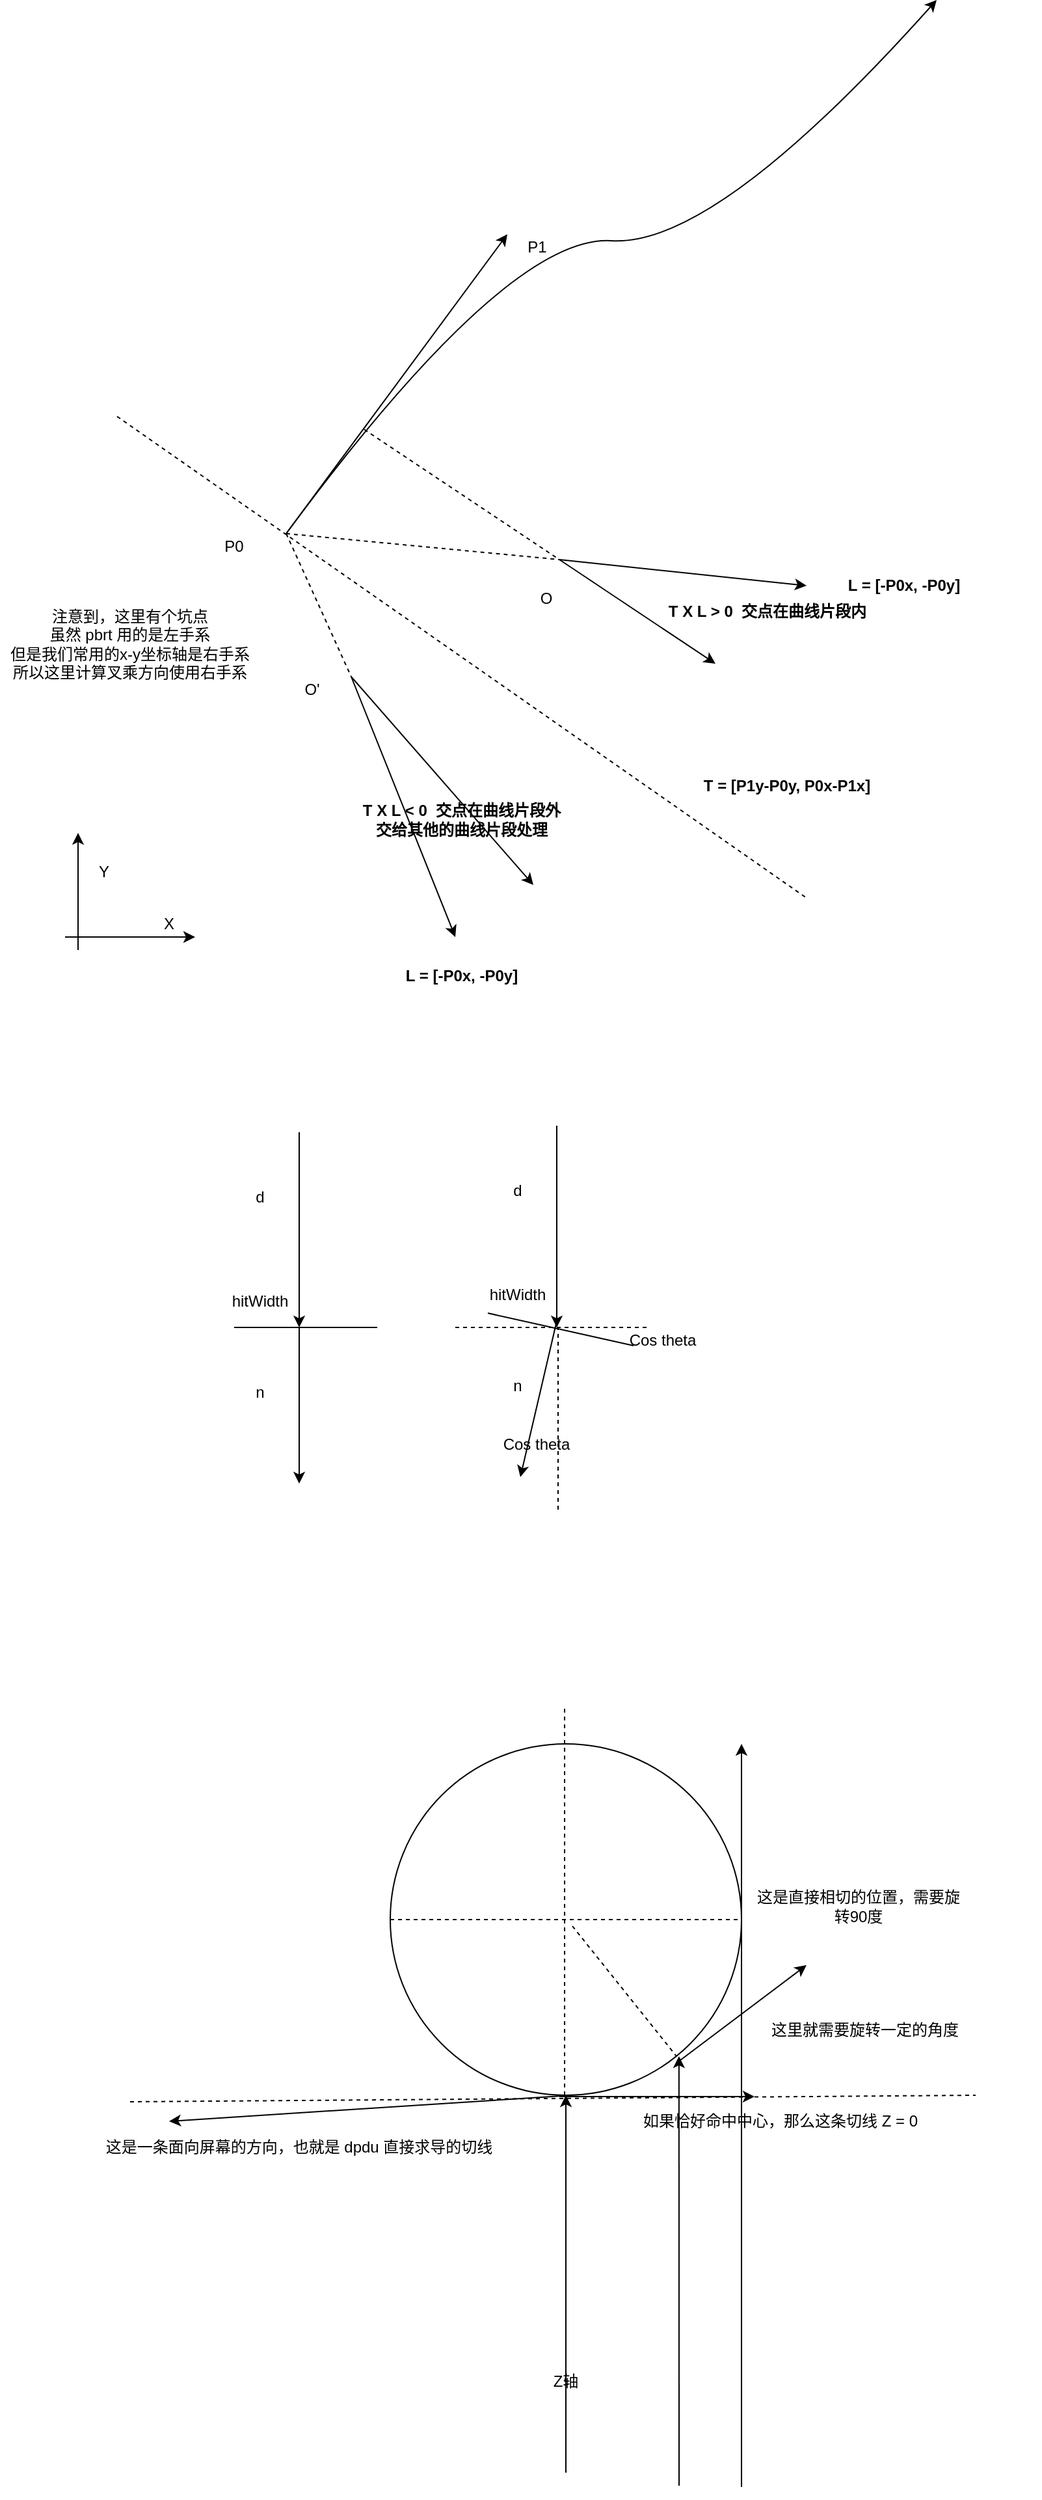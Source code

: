 <mxfile version="10.6.0" type="device"><diagram id="xXDP-_E4QPLNhZl9oS70" name="第 1 页"><mxGraphModel dx="1634" dy="2017" grid="1" gridSize="10" guides="1" tooltips="1" connect="1" arrows="1" fold="1" page="1" pageScale="1" pageWidth="827" pageHeight="1169" math="0" shadow="0"><root><mxCell id="0"/><mxCell id="1" parent="0"/><mxCell id="gbGqapFz0zjFQAkZ6DLk-1" value="" style="endArrow=classic;html=1;" edge="1" parent="1"><mxGeometry width="50" height="50" relative="1" as="geometry"><mxPoint x="240" y="390" as="sourcePoint"/><mxPoint x="410" y="160" as="targetPoint"/></mxGeometry></mxCell><mxCell id="gbGqapFz0zjFQAkZ6DLk-2" value="P0" style="text;html=1;strokeColor=none;fillColor=none;align=center;verticalAlign=middle;whiteSpace=wrap;rounded=0;" vertex="1" parent="1"><mxGeometry x="180" y="390" width="40" height="20" as="geometry"/></mxCell><mxCell id="gbGqapFz0zjFQAkZ6DLk-3" value="P1" style="text;html=1;strokeColor=none;fillColor=none;align=center;verticalAlign=middle;whiteSpace=wrap;rounded=0;" vertex="1" parent="1"><mxGeometry x="413" y="160" width="40" height="20" as="geometry"/></mxCell><mxCell id="gbGqapFz0zjFQAkZ6DLk-5" value="" style="endArrow=classic;html=1;" edge="1" parent="1"><mxGeometry width="50" height="50" relative="1" as="geometry"><mxPoint x="450" y="410" as="sourcePoint"/><mxPoint x="640" y="430" as="targetPoint"/></mxGeometry></mxCell><mxCell id="gbGqapFz0zjFQAkZ6DLk-6" value="O" style="text;html=1;strokeColor=none;fillColor=none;align=center;verticalAlign=middle;whiteSpace=wrap;rounded=0;" vertex="1" parent="1"><mxGeometry x="420" y="430" width="40" height="20" as="geometry"/></mxCell><mxCell id="gbGqapFz0zjFQAkZ6DLk-7" value="" style="endArrow=classic;html=1;" edge="1" parent="1"><mxGeometry width="50" height="50" relative="1" as="geometry"><mxPoint x="450" y="410" as="sourcePoint"/><mxPoint x="570" y="490" as="targetPoint"/></mxGeometry></mxCell><mxCell id="gbGqapFz0zjFQAkZ6DLk-8" value="" style="endArrow=none;dashed=1;html=1;" edge="1" parent="1"><mxGeometry width="50" height="50" relative="1" as="geometry"><mxPoint x="300" y="310" as="sourcePoint"/><mxPoint x="450" y="410" as="targetPoint"/></mxGeometry></mxCell><mxCell id="gbGqapFz0zjFQAkZ6DLk-9" value="" style="endArrow=none;dashed=1;html=1;" edge="1" parent="1"><mxGeometry width="50" height="50" relative="1" as="geometry"><mxPoint x="240" y="390" as="sourcePoint"/><mxPoint x="450" y="410" as="targetPoint"/></mxGeometry></mxCell><mxCell id="gbGqapFz0zjFQAkZ6DLk-10" value="O'" style="text;html=1;strokeColor=none;fillColor=none;align=center;verticalAlign=middle;whiteSpace=wrap;rounded=0;" vertex="1" parent="1"><mxGeometry x="240" y="500" width="40" height="20" as="geometry"/></mxCell><mxCell id="gbGqapFz0zjFQAkZ6DLk-11" value="" style="endArrow=classic;html=1;" edge="1" parent="1"><mxGeometry width="50" height="50" relative="1" as="geometry"><mxPoint x="290" y="500" as="sourcePoint"/><mxPoint x="370" y="700" as="targetPoint"/></mxGeometry></mxCell><mxCell id="gbGqapFz0zjFQAkZ6DLk-12" value="" style="endArrow=none;dashed=1;html=1;" edge="1" parent="1"><mxGeometry width="50" height="50" relative="1" as="geometry"><mxPoint x="240" y="390" as="sourcePoint"/><mxPoint x="290" y="500" as="targetPoint"/></mxGeometry></mxCell><mxCell id="gbGqapFz0zjFQAkZ6DLk-13" value="" style="endArrow=classic;html=1;" edge="1" parent="1"><mxGeometry width="50" height="50" relative="1" as="geometry"><mxPoint x="290" y="500" as="sourcePoint"/><mxPoint x="430" y="660" as="targetPoint"/></mxGeometry></mxCell><mxCell id="gbGqapFz0zjFQAkZ6DLk-15" value="" style="curved=1;endArrow=classic;html=1;" edge="1" parent="1"><mxGeometry width="50" height="50" relative="1" as="geometry"><mxPoint x="240" y="390" as="sourcePoint"/><mxPoint x="740" y="-20" as="targetPoint"/><Array as="points"><mxPoint x="410" y="160"/><mxPoint x="570" y="170"/></Array></mxGeometry></mxCell><mxCell id="gbGqapFz0zjFQAkZ6DLk-16" value="" style="endArrow=none;dashed=1;html=1;" edge="1" parent="1"><mxGeometry width="50" height="50" relative="1" as="geometry"><mxPoint x="110" y="300" as="sourcePoint"/><mxPoint x="640" y="670" as="targetPoint"/></mxGeometry></mxCell><mxCell id="gbGqapFz0zjFQAkZ6DLk-17" value="" style="endArrow=classic;html=1;" edge="1" parent="1"><mxGeometry width="50" height="50" relative="1" as="geometry"><mxPoint x="70" y="700" as="sourcePoint"/><mxPoint x="170" y="700" as="targetPoint"/></mxGeometry></mxCell><mxCell id="gbGqapFz0zjFQAkZ6DLk-18" value="" style="endArrow=classic;html=1;" edge="1" parent="1"><mxGeometry width="50" height="50" relative="1" as="geometry"><mxPoint x="80" y="710" as="sourcePoint"/><mxPoint x="80" y="620" as="targetPoint"/></mxGeometry></mxCell><mxCell id="gbGqapFz0zjFQAkZ6DLk-19" value="注意到，这里有个坑点&lt;br&gt;虽然 pbrt 用的是左手系&lt;br&gt;但是我们常用的x-y坐标轴是右手系&lt;br&gt;所以这里计算叉乘方向使用右手系&lt;br&gt;" style="text;html=1;strokeColor=none;fillColor=none;align=center;verticalAlign=middle;whiteSpace=wrap;rounded=0;" vertex="1" parent="1"><mxGeometry x="20" y="430" width="200" height="90" as="geometry"/></mxCell><mxCell id="gbGqapFz0zjFQAkZ6DLk-21" value="&lt;b&gt;T = [P1y-P0y, P0x-P1x]&lt;/b&gt;" style="text;html=1;strokeColor=none;fillColor=none;align=center;verticalAlign=middle;whiteSpace=wrap;rounded=0;" vertex="1" parent="1"><mxGeometry x="520" y="574" width="210" height="20" as="geometry"/></mxCell><mxCell id="gbGqapFz0zjFQAkZ6DLk-22" value="&lt;b&gt;L = [-P0x, -P0y]&lt;/b&gt;" style="text;html=1;strokeColor=none;fillColor=none;align=center;verticalAlign=middle;whiteSpace=wrap;rounded=0;" vertex="1" parent="1"><mxGeometry x="610" y="420" width="210" height="20" as="geometry"/></mxCell><mxCell id="gbGqapFz0zjFQAkZ6DLk-23" value="&lt;b&gt;L = [-P0x, -P0y]&lt;/b&gt;" style="text;html=1;strokeColor=none;fillColor=none;align=center;verticalAlign=middle;whiteSpace=wrap;rounded=0;" vertex="1" parent="1"><mxGeometry x="270" y="720" width="210" height="20" as="geometry"/></mxCell><mxCell id="gbGqapFz0zjFQAkZ6DLk-24" value="&lt;b&gt;T X L &amp;lt; 0&amp;nbsp; 交点在曲线片段外&lt;br&gt;交给其他的曲线片段处理&lt;/b&gt;&lt;br&gt;" style="text;html=1;strokeColor=none;fillColor=none;align=center;verticalAlign=middle;whiteSpace=wrap;rounded=0;" vertex="1" parent="1"><mxGeometry x="270" y="600" width="210" height="20" as="geometry"/></mxCell><mxCell id="gbGqapFz0zjFQAkZ6DLk-25" value="&lt;b&gt;T X L &amp;gt; 0&amp;nbsp; 交点在曲线片段内&lt;/b&gt;" style="text;html=1;strokeColor=none;fillColor=none;align=center;verticalAlign=middle;whiteSpace=wrap;rounded=0;" vertex="1" parent="1"><mxGeometry x="505" y="440" width="210" height="20" as="geometry"/></mxCell><mxCell id="gbGqapFz0zjFQAkZ6DLk-27" value="X" style="text;html=1;strokeColor=none;fillColor=none;align=center;verticalAlign=middle;whiteSpace=wrap;rounded=0;" vertex="1" parent="1"><mxGeometry x="130" y="680" width="40" height="20" as="geometry"/></mxCell><mxCell id="gbGqapFz0zjFQAkZ6DLk-28" value="Y" style="text;html=1;strokeColor=none;fillColor=none;align=center;verticalAlign=middle;whiteSpace=wrap;rounded=0;" vertex="1" parent="1"><mxGeometry x="80" y="640" width="40" height="20" as="geometry"/></mxCell><mxCell id="gbGqapFz0zjFQAkZ6DLk-29" value="" style="endArrow=none;html=1;" edge="1" parent="1"><mxGeometry width="50" height="50" relative="1" as="geometry"><mxPoint x="200" y="1000" as="sourcePoint"/><mxPoint x="310" y="1000" as="targetPoint"/></mxGeometry></mxCell><mxCell id="gbGqapFz0zjFQAkZ6DLk-30" value="" style="endArrow=classic;html=1;" edge="1" parent="1"><mxGeometry width="50" height="50" relative="1" as="geometry"><mxPoint x="250" y="1000" as="sourcePoint"/><mxPoint x="250" y="1120" as="targetPoint"/></mxGeometry></mxCell><mxCell id="gbGqapFz0zjFQAkZ6DLk-31" value="hitWidth" style="text;html=1;strokeColor=none;fillColor=none;align=center;verticalAlign=middle;whiteSpace=wrap;rounded=0;" vertex="1" parent="1"><mxGeometry x="200" y="970" width="40" height="20" as="geometry"/></mxCell><mxCell id="gbGqapFz0zjFQAkZ6DLk-32" value="n&lt;br&gt;" style="text;html=1;strokeColor=none;fillColor=none;align=center;verticalAlign=middle;whiteSpace=wrap;rounded=0;" vertex="1" parent="1"><mxGeometry x="200" y="1040" width="40" height="20" as="geometry"/></mxCell><mxCell id="gbGqapFz0zjFQAkZ6DLk-33" value="" style="endArrow=classic;html=1;" edge="1" parent="1"><mxGeometry width="50" height="50" relative="1" as="geometry"><mxPoint x="250" y="850" as="sourcePoint"/><mxPoint x="250" y="1000" as="targetPoint"/></mxGeometry></mxCell><mxCell id="gbGqapFz0zjFQAkZ6DLk-34" value="d&lt;br&gt;" style="text;html=1;strokeColor=none;fillColor=none;align=center;verticalAlign=middle;whiteSpace=wrap;rounded=0;" vertex="1" parent="1"><mxGeometry x="200" y="890" width="40" height="20" as="geometry"/></mxCell><mxCell id="gbGqapFz0zjFQAkZ6DLk-35" value="" style="endArrow=none;html=1;" edge="1" parent="1"><mxGeometry width="50" height="50" relative="1" as="geometry"><mxPoint x="395" y="989" as="sourcePoint"/><mxPoint x="507" y="1014" as="targetPoint"/></mxGeometry></mxCell><mxCell id="gbGqapFz0zjFQAkZ6DLk-36" value="" style="endArrow=classic;html=1;" edge="1" parent="1"><mxGeometry width="50" height="50" relative="1" as="geometry"><mxPoint x="448" y="995" as="sourcePoint"/><mxPoint x="420" y="1115" as="targetPoint"/></mxGeometry></mxCell><mxCell id="gbGqapFz0zjFQAkZ6DLk-37" value="hitWidth" style="text;html=1;strokeColor=none;fillColor=none;align=center;verticalAlign=middle;whiteSpace=wrap;rounded=0;" vertex="1" parent="1"><mxGeometry x="398" y="965" width="40" height="20" as="geometry"/></mxCell><mxCell id="gbGqapFz0zjFQAkZ6DLk-38" value="n&lt;br&gt;" style="text;html=1;strokeColor=none;fillColor=none;align=center;verticalAlign=middle;whiteSpace=wrap;rounded=0;" vertex="1" parent="1"><mxGeometry x="398" y="1035" width="40" height="20" as="geometry"/></mxCell><mxCell id="gbGqapFz0zjFQAkZ6DLk-39" value="" style="endArrow=classic;html=1;" edge="1" parent="1"><mxGeometry width="50" height="50" relative="1" as="geometry"><mxPoint x="448" y="845" as="sourcePoint"/><mxPoint x="448" y="1000" as="targetPoint"/></mxGeometry></mxCell><mxCell id="gbGqapFz0zjFQAkZ6DLk-40" value="d&lt;br&gt;" style="text;html=1;strokeColor=none;fillColor=none;align=center;verticalAlign=middle;whiteSpace=wrap;rounded=0;" vertex="1" parent="1"><mxGeometry x="398" y="885" width="40" height="20" as="geometry"/></mxCell><mxCell id="gbGqapFz0zjFQAkZ6DLk-41" value="" style="endArrow=none;dashed=1;html=1;" edge="1" parent="1"><mxGeometry width="50" height="50" relative="1" as="geometry"><mxPoint x="370" y="1000" as="sourcePoint"/><mxPoint x="520" y="1000" as="targetPoint"/></mxGeometry></mxCell><mxCell id="gbGqapFz0zjFQAkZ6DLk-42" value="Cos theta" style="text;html=1;strokeColor=none;fillColor=none;align=center;verticalAlign=middle;whiteSpace=wrap;rounded=0;" vertex="1" parent="1"><mxGeometry x="482" y="1000" width="95" height="20" as="geometry"/></mxCell><mxCell id="gbGqapFz0zjFQAkZ6DLk-45" value="" style="endArrow=none;dashed=1;html=1;" edge="1" parent="1"><mxGeometry width="50" height="50" relative="1" as="geometry"><mxPoint x="449" y="1140" as="sourcePoint"/><mxPoint x="449" y="1000" as="targetPoint"/></mxGeometry></mxCell><mxCell id="gbGqapFz0zjFQAkZ6DLk-46" value="Cos theta" style="text;html=1;strokeColor=none;fillColor=none;align=center;verticalAlign=middle;whiteSpace=wrap;rounded=0;" vertex="1" parent="1"><mxGeometry x="385" y="1080" width="95" height="20" as="geometry"/></mxCell><mxCell id="gbGqapFz0zjFQAkZ6DLk-47" value="" style="ellipse;whiteSpace=wrap;html=1;aspect=fixed;" vertex="1" parent="1"><mxGeometry x="320" y="1320" width="270" height="270" as="geometry"/></mxCell><mxCell id="gbGqapFz0zjFQAkZ6DLk-48" value="" style="endArrow=none;dashed=1;html=1;entryX=1;entryY=0.5;entryDx=0;entryDy=0;exitX=0;exitY=0.5;exitDx=0;exitDy=0;" edge="1" parent="1" source="gbGqapFz0zjFQAkZ6DLk-47" target="gbGqapFz0zjFQAkZ6DLk-47"><mxGeometry width="50" height="50" relative="1" as="geometry"><mxPoint x="200" y="1360" as="sourcePoint"/><mxPoint x="260" y="1340" as="targetPoint"/></mxGeometry></mxCell><mxCell id="gbGqapFz0zjFQAkZ6DLk-49" value="" style="endArrow=classic;html=1;entryX=0.5;entryY=1;entryDx=0;entryDy=0;" edge="1" parent="1" target="gbGqapFz0zjFQAkZ6DLk-47"><mxGeometry width="50" height="50" relative="1" as="geometry"><mxPoint x="455" y="1880" as="sourcePoint"/><mxPoint x="470" y="1770" as="targetPoint"/></mxGeometry></mxCell><mxCell id="gbGqapFz0zjFQAkZ6DLk-50" value="" style="endArrow=none;dashed=1;html=1;" edge="1" parent="1"><mxGeometry width="50" height="50" relative="1" as="geometry"><mxPoint x="120" y="1595" as="sourcePoint"/><mxPoint x="770" y="1590" as="targetPoint"/></mxGeometry></mxCell><mxCell id="gbGqapFz0zjFQAkZ6DLk-51" value="" style="endArrow=classic;html=1;" edge="1" parent="1"><mxGeometry width="50" height="50" relative="1" as="geometry"><mxPoint x="460" y="1590" as="sourcePoint"/><mxPoint x="150" y="1610" as="targetPoint"/></mxGeometry></mxCell><mxCell id="gbGqapFz0zjFQAkZ6DLk-52" value="这是一条面向屏幕的方向，也就是 dpdu 直接求导的切线" style="text;html=1;strokeColor=none;fillColor=none;align=center;verticalAlign=middle;whiteSpace=wrap;rounded=0;" vertex="1" parent="1"><mxGeometry x="90" y="1620" width="320" height="20" as="geometry"/></mxCell><mxCell id="gbGqapFz0zjFQAkZ6DLk-53" value="" style="endArrow=none;dashed=1;html=1;" edge="1" parent="1"><mxGeometry width="50" height="50" relative="1" as="geometry"><mxPoint x="454" y="1590" as="sourcePoint"/><mxPoint x="454" y="1290" as="targetPoint"/></mxGeometry></mxCell><mxCell id="gbGqapFz0zjFQAkZ6DLk-55" value="" style="endArrow=classic;html=1;" edge="1" parent="1"><mxGeometry width="50" height="50" relative="1" as="geometry"><mxPoint x="450" y="1591" as="sourcePoint"/><mxPoint x="600" y="1591" as="targetPoint"/></mxGeometry></mxCell><mxCell id="gbGqapFz0zjFQAkZ6DLk-56" value="如果恰好命中中心，那么这条切线 Z = 0" style="text;html=1;strokeColor=none;fillColor=none;align=center;verticalAlign=middle;whiteSpace=wrap;rounded=0;" vertex="1" parent="1"><mxGeometry x="490" y="1600" width="260" height="20" as="geometry"/></mxCell><mxCell id="gbGqapFz0zjFQAkZ6DLk-57" value="Z轴" style="text;html=1;strokeColor=none;fillColor=none;align=center;verticalAlign=middle;whiteSpace=wrap;rounded=0;" vertex="1" parent="1"><mxGeometry x="325" y="1800" width="260" height="20" as="geometry"/></mxCell><mxCell id="gbGqapFz0zjFQAkZ6DLk-59" value="" style="endArrow=classic;html=1;entryX=0.822;entryY=0.889;entryDx=0;entryDy=0;entryPerimeter=0;" edge="1" parent="1" target="gbGqapFz0zjFQAkZ6DLk-47"><mxGeometry width="50" height="50" relative="1" as="geometry"><mxPoint x="542" y="1890" as="sourcePoint"/><mxPoint x="540" y="1830" as="targetPoint"/></mxGeometry></mxCell><mxCell id="gbGqapFz0zjFQAkZ6DLk-60" value="" style="endArrow=classic;html=1;exitX=0.826;exitY=0.9;exitDx=0;exitDy=0;exitPerimeter=0;" edge="1" parent="1" source="gbGqapFz0zjFQAkZ6DLk-47"><mxGeometry width="50" height="50" relative="1" as="geometry"><mxPoint x="600" y="1550" as="sourcePoint"/><mxPoint x="640" y="1490" as="targetPoint"/></mxGeometry></mxCell><mxCell id="gbGqapFz0zjFQAkZ6DLk-61" value="" style="endArrow=none;dashed=1;html=1;" edge="1" parent="1"><mxGeometry width="50" height="50" relative="1" as="geometry"><mxPoint x="460" y="1460" as="sourcePoint"/><mxPoint x="540" y="1560" as="targetPoint"/></mxGeometry></mxCell><mxCell id="gbGqapFz0zjFQAkZ6DLk-62" value="这里就需要旋转一定的角度" style="text;html=1;strokeColor=none;fillColor=none;align=center;verticalAlign=middle;whiteSpace=wrap;rounded=0;" vertex="1" parent="1"><mxGeometry x="610" y="1530" width="150" height="20" as="geometry"/></mxCell><mxCell id="gbGqapFz0zjFQAkZ6DLk-63" value="" style="endArrow=classic;html=1;" edge="1" parent="1"><mxGeometry width="50" height="50" relative="1" as="geometry"><mxPoint x="590" y="1891" as="sourcePoint"/><mxPoint x="590" y="1320" as="targetPoint"/></mxGeometry></mxCell><mxCell id="gbGqapFz0zjFQAkZ6DLk-64" value="这是直接相切的位置，需要旋转90度" style="text;html=1;strokeColor=none;fillColor=none;align=center;verticalAlign=middle;whiteSpace=wrap;rounded=0;" vertex="1" parent="1"><mxGeometry x="600" y="1435" width="160" height="20" as="geometry"/></mxCell></root></mxGraphModel></diagram></mxfile>